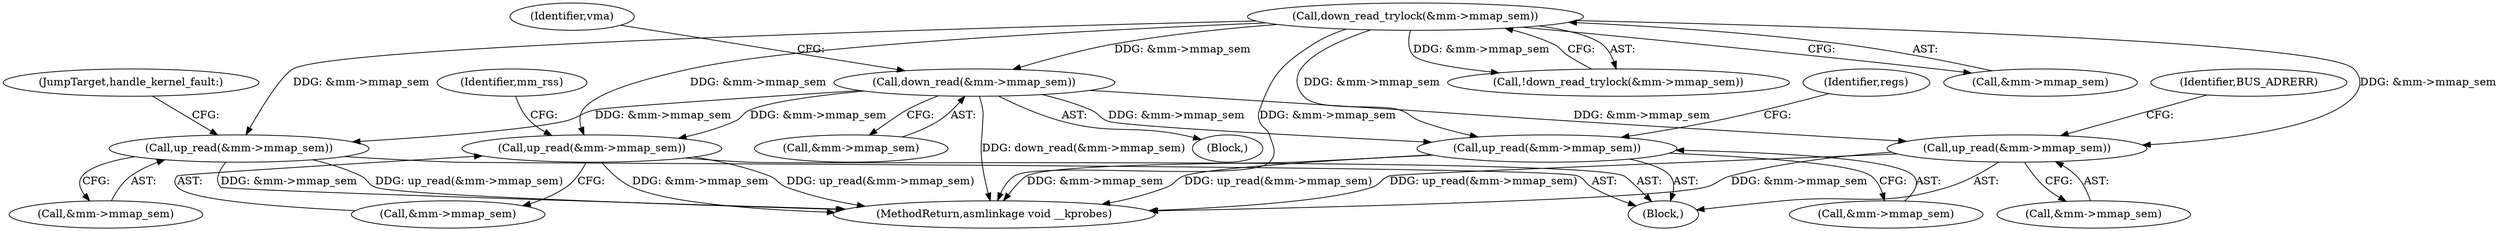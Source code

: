digraph "0_linux_a8b0ca17b80e92faab46ee7179ba9e99ccb61233_44@API" {
"1000271" [label="(Call,down_read(&mm->mmap_sem))"];
"1000246" [label="(Call,down_read_trylock(&mm->mmap_sem))"];
"1000524" [label="(Call,up_read(&mm->mmap_sem))"];
"1000592" [label="(Call,up_read(&mm->mmap_sem))"];
"1000611" [label="(Call,up_read(&mm->mmap_sem))"];
"1000640" [label="(Call,up_read(&mm->mmap_sem))"];
"1000251" [label="(Block,)"];
"1000246" [label="(Call,down_read_trylock(&mm->mmap_sem))"];
"1000117" [label="(Block,)"];
"1000271" [label="(Call,down_read(&mm->mmap_sem))"];
"1000641" [label="(Call,&mm->mmap_sem)"];
"1000524" [label="(Call,up_read(&mm->mmap_sem))"];
"1000525" [label="(Call,&mm->mmap_sem)"];
"1000597" [label="(JumpTarget,handle_kernel_fault:)"];
"1000640" [label="(Call,up_read(&mm->mmap_sem))"];
"1000611" [label="(Call,up_read(&mm->mmap_sem))"];
"1000612" [label="(Call,&mm->mmap_sem)"];
"1000530" [label="(Identifier,mm_rss)"];
"1000272" [label="(Call,&mm->mmap_sem)"];
"1000593" [label="(Call,&mm->mmap_sem)"];
"1000620" [label="(Identifier,regs)"];
"1000658" [label="(MethodReturn,asmlinkage void __kprobes)"];
"1000245" [label="(Call,!down_read_trylock(&mm->mmap_sem))"];
"1000247" [label="(Call,&mm->mmap_sem)"];
"1000277" [label="(Identifier,vma)"];
"1000592" [label="(Call,up_read(&mm->mmap_sem))"];
"1000646" [label="(Identifier,BUS_ADRERR)"];
"1000271" -> "1000251"  [label="AST: "];
"1000271" -> "1000272"  [label="CFG: "];
"1000272" -> "1000271"  [label="AST: "];
"1000277" -> "1000271"  [label="CFG: "];
"1000271" -> "1000658"  [label="DDG: down_read(&mm->mmap_sem)"];
"1000246" -> "1000271"  [label="DDG: &mm->mmap_sem"];
"1000271" -> "1000524"  [label="DDG: &mm->mmap_sem"];
"1000271" -> "1000592"  [label="DDG: &mm->mmap_sem"];
"1000271" -> "1000611"  [label="DDG: &mm->mmap_sem"];
"1000271" -> "1000640"  [label="DDG: &mm->mmap_sem"];
"1000246" -> "1000245"  [label="AST: "];
"1000246" -> "1000247"  [label="CFG: "];
"1000247" -> "1000246"  [label="AST: "];
"1000245" -> "1000246"  [label="CFG: "];
"1000246" -> "1000658"  [label="DDG: &mm->mmap_sem"];
"1000246" -> "1000245"  [label="DDG: &mm->mmap_sem"];
"1000246" -> "1000524"  [label="DDG: &mm->mmap_sem"];
"1000246" -> "1000592"  [label="DDG: &mm->mmap_sem"];
"1000246" -> "1000611"  [label="DDG: &mm->mmap_sem"];
"1000246" -> "1000640"  [label="DDG: &mm->mmap_sem"];
"1000524" -> "1000117"  [label="AST: "];
"1000524" -> "1000525"  [label="CFG: "];
"1000525" -> "1000524"  [label="AST: "];
"1000530" -> "1000524"  [label="CFG: "];
"1000524" -> "1000658"  [label="DDG: &mm->mmap_sem"];
"1000524" -> "1000658"  [label="DDG: up_read(&mm->mmap_sem)"];
"1000592" -> "1000117"  [label="AST: "];
"1000592" -> "1000593"  [label="CFG: "];
"1000593" -> "1000592"  [label="AST: "];
"1000597" -> "1000592"  [label="CFG: "];
"1000592" -> "1000658"  [label="DDG: up_read(&mm->mmap_sem)"];
"1000592" -> "1000658"  [label="DDG: &mm->mmap_sem"];
"1000611" -> "1000117"  [label="AST: "];
"1000611" -> "1000612"  [label="CFG: "];
"1000612" -> "1000611"  [label="AST: "];
"1000620" -> "1000611"  [label="CFG: "];
"1000611" -> "1000658"  [label="DDG: up_read(&mm->mmap_sem)"];
"1000611" -> "1000658"  [label="DDG: &mm->mmap_sem"];
"1000640" -> "1000117"  [label="AST: "];
"1000640" -> "1000641"  [label="CFG: "];
"1000641" -> "1000640"  [label="AST: "];
"1000646" -> "1000640"  [label="CFG: "];
"1000640" -> "1000658"  [label="DDG: &mm->mmap_sem"];
"1000640" -> "1000658"  [label="DDG: up_read(&mm->mmap_sem)"];
}

